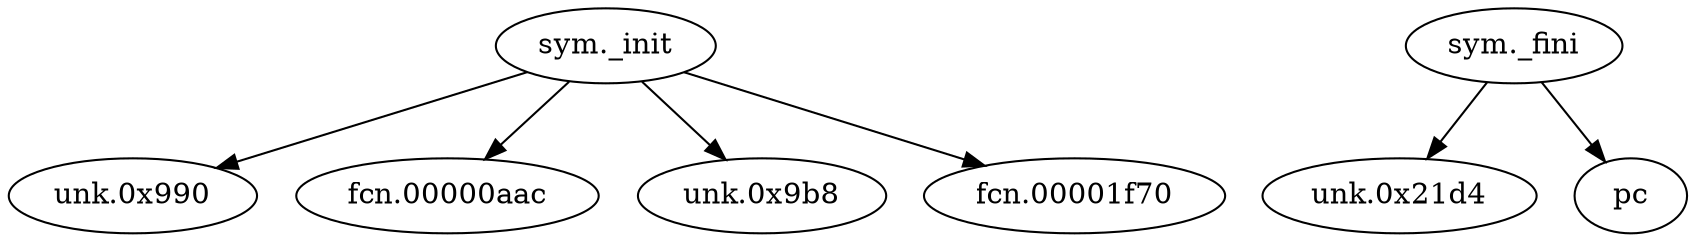 digraph code {
  "0x0000096c" [label="sym._init"];
  "0x0000096c" -> "0x00000990";
  "0x00000990" [label="unk.0x990"];
  "0x0000096c" -> "0x00000aac";
  "0x00000aac" [label="fcn.00000aac"];
  "0x0000096c" -> "0x000009b8";
  "0x000009b8" [label="unk.0x9b8"];
  "0x0000096c" -> "0x00001f70";
  "0x00001f70" [label="fcn.00001f70"];
  "0x000021b0" [label="sym._fini"];
  "0x000021b0" -> "0x000021d4";
  "0x000021d4" [label="unk.0x21d4"];
  "0x000021b0" -> "0x000009f0";
  "0x000009f0" [label="pc"];
}
